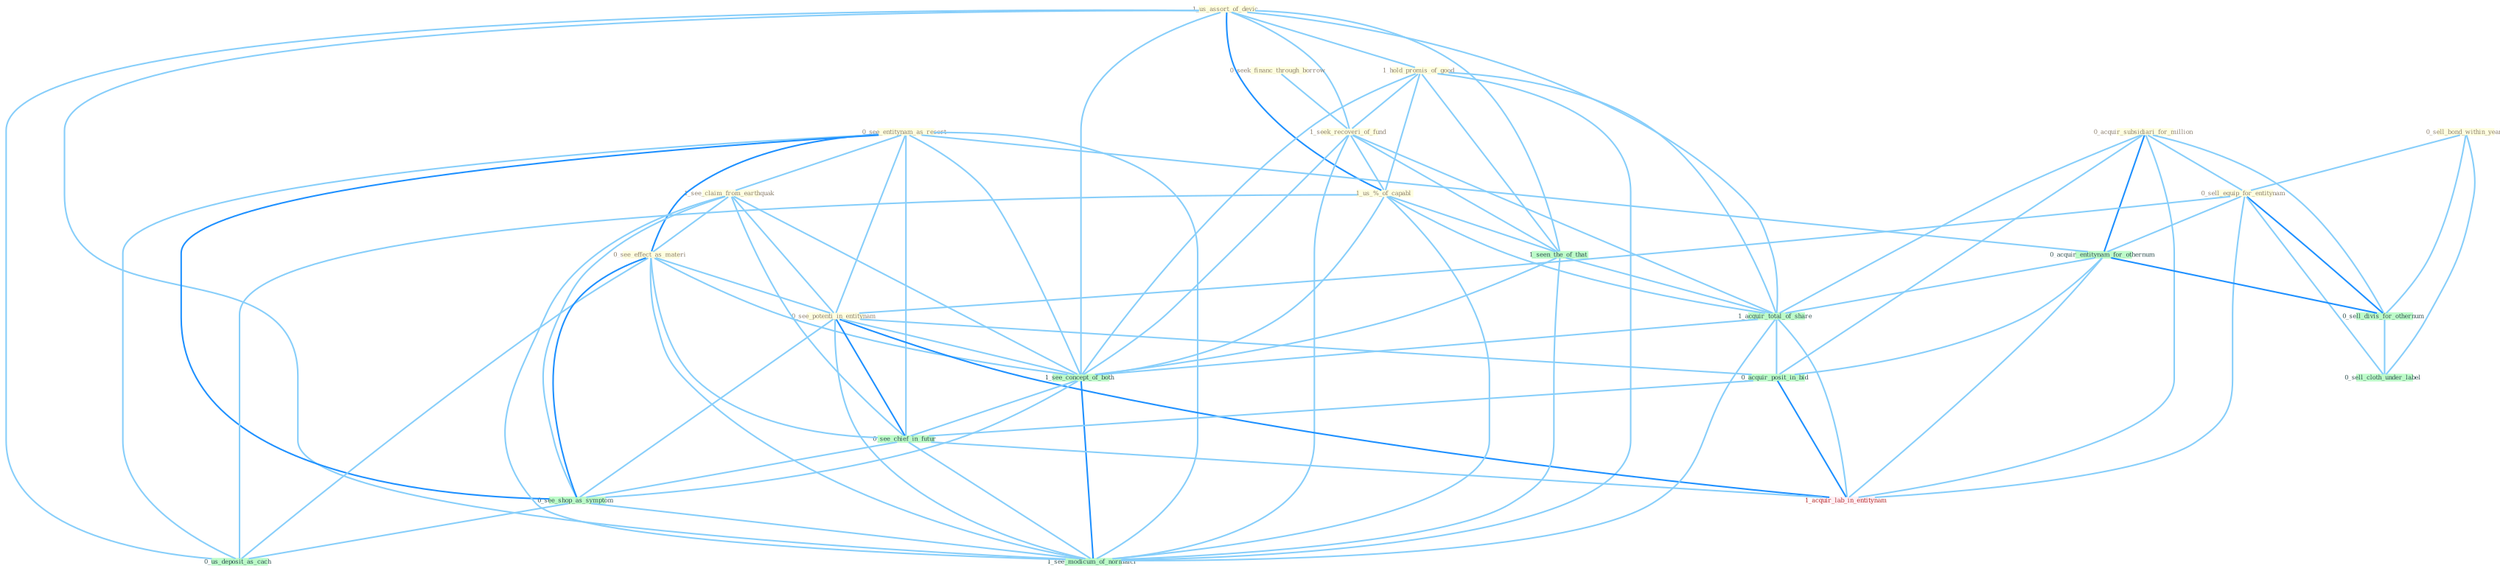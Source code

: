 Graph G{ 
    node
    [shape=polygon,style=filled,width=.5,height=.06,color="#BDFCC9",fixedsize=true,fontsize=4,
    fontcolor="#2f4f4f"];
    {node
    [color="#ffffe0", fontcolor="#8b7d6b"] "1_us_assort_of_devic " "0_see_entitynam_as_resort " "1_see_claim_from_earthquak " "0_see_effect_as_materi " "0_seek_financ_through_borrow " "0_sell_bond_within_year " "1_hold_promis_of_good " "1_seek_recoveri_of_fund " "0_acquir_subsidiari_for_million " "0_sell_equip_for_entitynam " "0_see_potenti_in_entitynam " "1_us_%_of_capabl "}
{node [color="#fff0f5", fontcolor="#b22222"] "1_acquir_lab_in_entitynam "}
edge [color="#B0E2FF"];

	"1_us_assort_of_devic " -- "1_hold_promis_of_good " [w="1", color="#87cefa" ];
	"1_us_assort_of_devic " -- "1_seek_recoveri_of_fund " [w="1", color="#87cefa" ];
	"1_us_assort_of_devic " -- "1_us_%_of_capabl " [w="2", color="#1e90ff" , len=0.8];
	"1_us_assort_of_devic " -- "1_seen_the_of_that " [w="1", color="#87cefa" ];
	"1_us_assort_of_devic " -- "1_acquir_total_of_share " [w="1", color="#87cefa" ];
	"1_us_assort_of_devic " -- "1_see_concept_of_both " [w="1", color="#87cefa" ];
	"1_us_assort_of_devic " -- "0_us_deposit_as_cach " [w="1", color="#87cefa" ];
	"1_us_assort_of_devic " -- "1_see_modicum_of_normalci " [w="1", color="#87cefa" ];
	"0_see_entitynam_as_resort " -- "1_see_claim_from_earthquak " [w="1", color="#87cefa" ];
	"0_see_entitynam_as_resort " -- "0_see_effect_as_materi " [w="2", color="#1e90ff" , len=0.8];
	"0_see_entitynam_as_resort " -- "0_see_potenti_in_entitynam " [w="1", color="#87cefa" ];
	"0_see_entitynam_as_resort " -- "0_acquir_entitynam_for_othernum " [w="1", color="#87cefa" ];
	"0_see_entitynam_as_resort " -- "1_see_concept_of_both " [w="1", color="#87cefa" ];
	"0_see_entitynam_as_resort " -- "0_see_chief_in_futur " [w="1", color="#87cefa" ];
	"0_see_entitynam_as_resort " -- "0_see_shop_as_symptom " [w="2", color="#1e90ff" , len=0.8];
	"0_see_entitynam_as_resort " -- "0_us_deposit_as_cach " [w="1", color="#87cefa" ];
	"0_see_entitynam_as_resort " -- "1_see_modicum_of_normalci " [w="1", color="#87cefa" ];
	"1_see_claim_from_earthquak " -- "0_see_effect_as_materi " [w="1", color="#87cefa" ];
	"1_see_claim_from_earthquak " -- "0_see_potenti_in_entitynam " [w="1", color="#87cefa" ];
	"1_see_claim_from_earthquak " -- "1_see_concept_of_both " [w="1", color="#87cefa" ];
	"1_see_claim_from_earthquak " -- "0_see_chief_in_futur " [w="1", color="#87cefa" ];
	"1_see_claim_from_earthquak " -- "0_see_shop_as_symptom " [w="1", color="#87cefa" ];
	"1_see_claim_from_earthquak " -- "1_see_modicum_of_normalci " [w="1", color="#87cefa" ];
	"0_see_effect_as_materi " -- "0_see_potenti_in_entitynam " [w="1", color="#87cefa" ];
	"0_see_effect_as_materi " -- "1_see_concept_of_both " [w="1", color="#87cefa" ];
	"0_see_effect_as_materi " -- "0_see_chief_in_futur " [w="1", color="#87cefa" ];
	"0_see_effect_as_materi " -- "0_see_shop_as_symptom " [w="2", color="#1e90ff" , len=0.8];
	"0_see_effect_as_materi " -- "0_us_deposit_as_cach " [w="1", color="#87cefa" ];
	"0_see_effect_as_materi " -- "1_see_modicum_of_normalci " [w="1", color="#87cefa" ];
	"0_seek_financ_through_borrow " -- "1_seek_recoveri_of_fund " [w="1", color="#87cefa" ];
	"0_sell_bond_within_year " -- "0_sell_equip_for_entitynam " [w="1", color="#87cefa" ];
	"0_sell_bond_within_year " -- "0_sell_divis_for_othernum " [w="1", color="#87cefa" ];
	"0_sell_bond_within_year " -- "0_sell_cloth_under_label " [w="1", color="#87cefa" ];
	"1_hold_promis_of_good " -- "1_seek_recoveri_of_fund " [w="1", color="#87cefa" ];
	"1_hold_promis_of_good " -- "1_us_%_of_capabl " [w="1", color="#87cefa" ];
	"1_hold_promis_of_good " -- "1_seen_the_of_that " [w="1", color="#87cefa" ];
	"1_hold_promis_of_good " -- "1_acquir_total_of_share " [w="1", color="#87cefa" ];
	"1_hold_promis_of_good " -- "1_see_concept_of_both " [w="1", color="#87cefa" ];
	"1_hold_promis_of_good " -- "1_see_modicum_of_normalci " [w="1", color="#87cefa" ];
	"1_seek_recoveri_of_fund " -- "1_us_%_of_capabl " [w="1", color="#87cefa" ];
	"1_seek_recoveri_of_fund " -- "1_seen_the_of_that " [w="1", color="#87cefa" ];
	"1_seek_recoveri_of_fund " -- "1_acquir_total_of_share " [w="1", color="#87cefa" ];
	"1_seek_recoveri_of_fund " -- "1_see_concept_of_both " [w="1", color="#87cefa" ];
	"1_seek_recoveri_of_fund " -- "1_see_modicum_of_normalci " [w="1", color="#87cefa" ];
	"0_acquir_subsidiari_for_million " -- "0_sell_equip_for_entitynam " [w="1", color="#87cefa" ];
	"0_acquir_subsidiari_for_million " -- "0_acquir_entitynam_for_othernum " [w="2", color="#1e90ff" , len=0.8];
	"0_acquir_subsidiari_for_million " -- "0_sell_divis_for_othernum " [w="1", color="#87cefa" ];
	"0_acquir_subsidiari_for_million " -- "1_acquir_total_of_share " [w="1", color="#87cefa" ];
	"0_acquir_subsidiari_for_million " -- "0_acquir_posit_in_bid " [w="1", color="#87cefa" ];
	"0_acquir_subsidiari_for_million " -- "1_acquir_lab_in_entitynam " [w="1", color="#87cefa" ];
	"0_sell_equip_for_entitynam " -- "0_see_potenti_in_entitynam " [w="1", color="#87cefa" ];
	"0_sell_equip_for_entitynam " -- "0_acquir_entitynam_for_othernum " [w="1", color="#87cefa" ];
	"0_sell_equip_for_entitynam " -- "0_sell_divis_for_othernum " [w="2", color="#1e90ff" , len=0.8];
	"0_sell_equip_for_entitynam " -- "0_sell_cloth_under_label " [w="1", color="#87cefa" ];
	"0_sell_equip_for_entitynam " -- "1_acquir_lab_in_entitynam " [w="1", color="#87cefa" ];
	"0_see_potenti_in_entitynam " -- "0_acquir_posit_in_bid " [w="1", color="#87cefa" ];
	"0_see_potenti_in_entitynam " -- "1_see_concept_of_both " [w="1", color="#87cefa" ];
	"0_see_potenti_in_entitynam " -- "0_see_chief_in_futur " [w="2", color="#1e90ff" , len=0.8];
	"0_see_potenti_in_entitynam " -- "0_see_shop_as_symptom " [w="1", color="#87cefa" ];
	"0_see_potenti_in_entitynam " -- "1_acquir_lab_in_entitynam " [w="2", color="#1e90ff" , len=0.8];
	"0_see_potenti_in_entitynam " -- "1_see_modicum_of_normalci " [w="1", color="#87cefa" ];
	"1_us_%_of_capabl " -- "1_seen_the_of_that " [w="1", color="#87cefa" ];
	"1_us_%_of_capabl " -- "1_acquir_total_of_share " [w="1", color="#87cefa" ];
	"1_us_%_of_capabl " -- "1_see_concept_of_both " [w="1", color="#87cefa" ];
	"1_us_%_of_capabl " -- "0_us_deposit_as_cach " [w="1", color="#87cefa" ];
	"1_us_%_of_capabl " -- "1_see_modicum_of_normalci " [w="1", color="#87cefa" ];
	"0_acquir_entitynam_for_othernum " -- "0_sell_divis_for_othernum " [w="2", color="#1e90ff" , len=0.8];
	"0_acquir_entitynam_for_othernum " -- "1_acquir_total_of_share " [w="1", color="#87cefa" ];
	"0_acquir_entitynam_for_othernum " -- "0_acquir_posit_in_bid " [w="1", color="#87cefa" ];
	"0_acquir_entitynam_for_othernum " -- "1_acquir_lab_in_entitynam " [w="1", color="#87cefa" ];
	"1_seen_the_of_that " -- "1_acquir_total_of_share " [w="1", color="#87cefa" ];
	"1_seen_the_of_that " -- "1_see_concept_of_both " [w="1", color="#87cefa" ];
	"1_seen_the_of_that " -- "1_see_modicum_of_normalci " [w="1", color="#87cefa" ];
	"0_sell_divis_for_othernum " -- "0_sell_cloth_under_label " [w="1", color="#87cefa" ];
	"1_acquir_total_of_share " -- "0_acquir_posit_in_bid " [w="1", color="#87cefa" ];
	"1_acquir_total_of_share " -- "1_see_concept_of_both " [w="1", color="#87cefa" ];
	"1_acquir_total_of_share " -- "1_acquir_lab_in_entitynam " [w="1", color="#87cefa" ];
	"1_acquir_total_of_share " -- "1_see_modicum_of_normalci " [w="1", color="#87cefa" ];
	"0_acquir_posit_in_bid " -- "0_see_chief_in_futur " [w="1", color="#87cefa" ];
	"0_acquir_posit_in_bid " -- "1_acquir_lab_in_entitynam " [w="2", color="#1e90ff" , len=0.8];
	"1_see_concept_of_both " -- "0_see_chief_in_futur " [w="1", color="#87cefa" ];
	"1_see_concept_of_both " -- "0_see_shop_as_symptom " [w="1", color="#87cefa" ];
	"1_see_concept_of_both " -- "1_see_modicum_of_normalci " [w="2", color="#1e90ff" , len=0.8];
	"0_see_chief_in_futur " -- "0_see_shop_as_symptom " [w="1", color="#87cefa" ];
	"0_see_chief_in_futur " -- "1_acquir_lab_in_entitynam " [w="1", color="#87cefa" ];
	"0_see_chief_in_futur " -- "1_see_modicum_of_normalci " [w="1", color="#87cefa" ];
	"0_see_shop_as_symptom " -- "0_us_deposit_as_cach " [w="1", color="#87cefa" ];
	"0_see_shop_as_symptom " -- "1_see_modicum_of_normalci " [w="1", color="#87cefa" ];
}